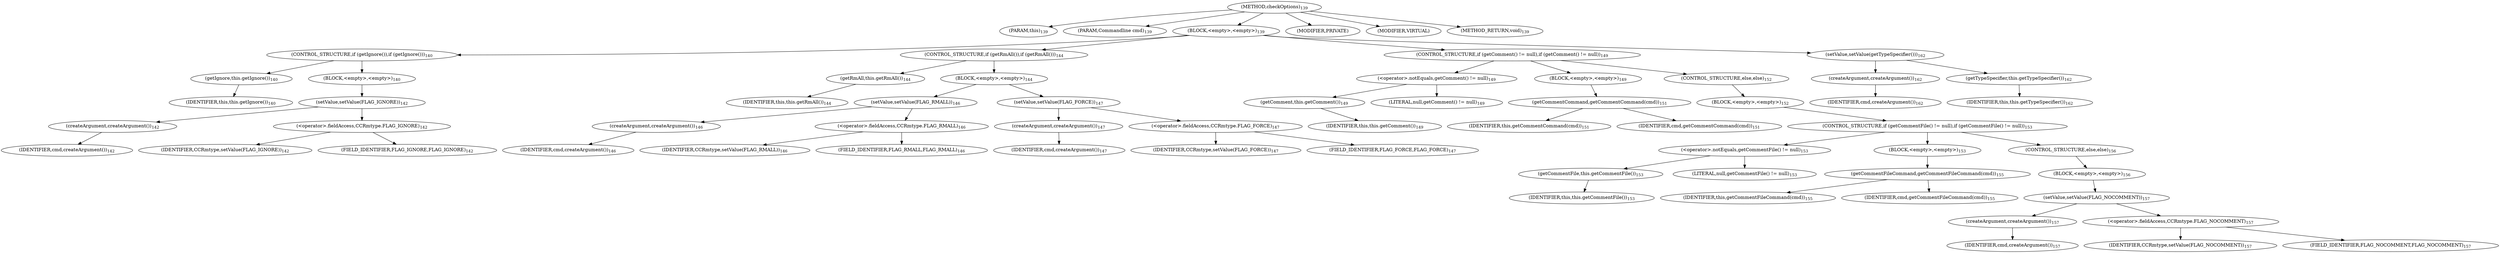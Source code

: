 digraph "checkOptions" {  
"161" [label = <(METHOD,checkOptions)<SUB>139</SUB>> ]
"17" [label = <(PARAM,this)<SUB>139</SUB>> ]
"162" [label = <(PARAM,Commandline cmd)<SUB>139</SUB>> ]
"163" [label = <(BLOCK,&lt;empty&gt;,&lt;empty&gt;)<SUB>139</SUB>> ]
"164" [label = <(CONTROL_STRUCTURE,if (getIgnore()),if (getIgnore()))<SUB>140</SUB>> ]
"165" [label = <(getIgnore,this.getIgnore())<SUB>140</SUB>> ]
"16" [label = <(IDENTIFIER,this,this.getIgnore())<SUB>140</SUB>> ]
"166" [label = <(BLOCK,&lt;empty&gt;,&lt;empty&gt;)<SUB>140</SUB>> ]
"167" [label = <(setValue,setValue(FLAG_IGNORE))<SUB>142</SUB>> ]
"168" [label = <(createArgument,createArgument())<SUB>142</SUB>> ]
"169" [label = <(IDENTIFIER,cmd,createArgument())<SUB>142</SUB>> ]
"170" [label = <(&lt;operator&gt;.fieldAccess,CCRmtype.FLAG_IGNORE)<SUB>142</SUB>> ]
"171" [label = <(IDENTIFIER,CCRmtype,setValue(FLAG_IGNORE))<SUB>142</SUB>> ]
"172" [label = <(FIELD_IDENTIFIER,FLAG_IGNORE,FLAG_IGNORE)<SUB>142</SUB>> ]
"173" [label = <(CONTROL_STRUCTURE,if (getRmAll()),if (getRmAll()))<SUB>144</SUB>> ]
"174" [label = <(getRmAll,this.getRmAll())<SUB>144</SUB>> ]
"18" [label = <(IDENTIFIER,this,this.getRmAll())<SUB>144</SUB>> ]
"175" [label = <(BLOCK,&lt;empty&gt;,&lt;empty&gt;)<SUB>144</SUB>> ]
"176" [label = <(setValue,setValue(FLAG_RMALL))<SUB>146</SUB>> ]
"177" [label = <(createArgument,createArgument())<SUB>146</SUB>> ]
"178" [label = <(IDENTIFIER,cmd,createArgument())<SUB>146</SUB>> ]
"179" [label = <(&lt;operator&gt;.fieldAccess,CCRmtype.FLAG_RMALL)<SUB>146</SUB>> ]
"180" [label = <(IDENTIFIER,CCRmtype,setValue(FLAG_RMALL))<SUB>146</SUB>> ]
"181" [label = <(FIELD_IDENTIFIER,FLAG_RMALL,FLAG_RMALL)<SUB>146</SUB>> ]
"182" [label = <(setValue,setValue(FLAG_FORCE))<SUB>147</SUB>> ]
"183" [label = <(createArgument,createArgument())<SUB>147</SUB>> ]
"184" [label = <(IDENTIFIER,cmd,createArgument())<SUB>147</SUB>> ]
"185" [label = <(&lt;operator&gt;.fieldAccess,CCRmtype.FLAG_FORCE)<SUB>147</SUB>> ]
"186" [label = <(IDENTIFIER,CCRmtype,setValue(FLAG_FORCE))<SUB>147</SUB>> ]
"187" [label = <(FIELD_IDENTIFIER,FLAG_FORCE,FLAG_FORCE)<SUB>147</SUB>> ]
"188" [label = <(CONTROL_STRUCTURE,if (getComment() != null),if (getComment() != null))<SUB>149</SUB>> ]
"189" [label = <(&lt;operator&gt;.notEquals,getComment() != null)<SUB>149</SUB>> ]
"190" [label = <(getComment,this.getComment())<SUB>149</SUB>> ]
"19" [label = <(IDENTIFIER,this,this.getComment())<SUB>149</SUB>> ]
"191" [label = <(LITERAL,null,getComment() != null)<SUB>149</SUB>> ]
"192" [label = <(BLOCK,&lt;empty&gt;,&lt;empty&gt;)<SUB>149</SUB>> ]
"193" [label = <(getCommentCommand,getCommentCommand(cmd))<SUB>151</SUB>> ]
"20" [label = <(IDENTIFIER,this,getCommentCommand(cmd))<SUB>151</SUB>> ]
"194" [label = <(IDENTIFIER,cmd,getCommentCommand(cmd))<SUB>151</SUB>> ]
"195" [label = <(CONTROL_STRUCTURE,else,else)<SUB>152</SUB>> ]
"196" [label = <(BLOCK,&lt;empty&gt;,&lt;empty&gt;)<SUB>152</SUB>> ]
"197" [label = <(CONTROL_STRUCTURE,if (getCommentFile() != null),if (getCommentFile() != null))<SUB>153</SUB>> ]
"198" [label = <(&lt;operator&gt;.notEquals,getCommentFile() != null)<SUB>153</SUB>> ]
"199" [label = <(getCommentFile,this.getCommentFile())<SUB>153</SUB>> ]
"21" [label = <(IDENTIFIER,this,this.getCommentFile())<SUB>153</SUB>> ]
"200" [label = <(LITERAL,null,getCommentFile() != null)<SUB>153</SUB>> ]
"201" [label = <(BLOCK,&lt;empty&gt;,&lt;empty&gt;)<SUB>153</SUB>> ]
"202" [label = <(getCommentFileCommand,getCommentFileCommand(cmd))<SUB>155</SUB>> ]
"22" [label = <(IDENTIFIER,this,getCommentFileCommand(cmd))<SUB>155</SUB>> ]
"203" [label = <(IDENTIFIER,cmd,getCommentFileCommand(cmd))<SUB>155</SUB>> ]
"204" [label = <(CONTROL_STRUCTURE,else,else)<SUB>156</SUB>> ]
"205" [label = <(BLOCK,&lt;empty&gt;,&lt;empty&gt;)<SUB>156</SUB>> ]
"206" [label = <(setValue,setValue(FLAG_NOCOMMENT))<SUB>157</SUB>> ]
"207" [label = <(createArgument,createArgument())<SUB>157</SUB>> ]
"208" [label = <(IDENTIFIER,cmd,createArgument())<SUB>157</SUB>> ]
"209" [label = <(&lt;operator&gt;.fieldAccess,CCRmtype.FLAG_NOCOMMENT)<SUB>157</SUB>> ]
"210" [label = <(IDENTIFIER,CCRmtype,setValue(FLAG_NOCOMMENT))<SUB>157</SUB>> ]
"211" [label = <(FIELD_IDENTIFIER,FLAG_NOCOMMENT,FLAG_NOCOMMENT)<SUB>157</SUB>> ]
"212" [label = <(setValue,setValue(getTypeSpecifier()))<SUB>162</SUB>> ]
"213" [label = <(createArgument,createArgument())<SUB>162</SUB>> ]
"214" [label = <(IDENTIFIER,cmd,createArgument())<SUB>162</SUB>> ]
"215" [label = <(getTypeSpecifier,this.getTypeSpecifier())<SUB>162</SUB>> ]
"23" [label = <(IDENTIFIER,this,this.getTypeSpecifier())<SUB>162</SUB>> ]
"216" [label = <(MODIFIER,PRIVATE)> ]
"217" [label = <(MODIFIER,VIRTUAL)> ]
"218" [label = <(METHOD_RETURN,void)<SUB>139</SUB>> ]
  "161" -> "17" 
  "161" -> "162" 
  "161" -> "163" 
  "161" -> "216" 
  "161" -> "217" 
  "161" -> "218" 
  "163" -> "164" 
  "163" -> "173" 
  "163" -> "188" 
  "163" -> "212" 
  "164" -> "165" 
  "164" -> "166" 
  "165" -> "16" 
  "166" -> "167" 
  "167" -> "168" 
  "167" -> "170" 
  "168" -> "169" 
  "170" -> "171" 
  "170" -> "172" 
  "173" -> "174" 
  "173" -> "175" 
  "174" -> "18" 
  "175" -> "176" 
  "175" -> "182" 
  "176" -> "177" 
  "176" -> "179" 
  "177" -> "178" 
  "179" -> "180" 
  "179" -> "181" 
  "182" -> "183" 
  "182" -> "185" 
  "183" -> "184" 
  "185" -> "186" 
  "185" -> "187" 
  "188" -> "189" 
  "188" -> "192" 
  "188" -> "195" 
  "189" -> "190" 
  "189" -> "191" 
  "190" -> "19" 
  "192" -> "193" 
  "193" -> "20" 
  "193" -> "194" 
  "195" -> "196" 
  "196" -> "197" 
  "197" -> "198" 
  "197" -> "201" 
  "197" -> "204" 
  "198" -> "199" 
  "198" -> "200" 
  "199" -> "21" 
  "201" -> "202" 
  "202" -> "22" 
  "202" -> "203" 
  "204" -> "205" 
  "205" -> "206" 
  "206" -> "207" 
  "206" -> "209" 
  "207" -> "208" 
  "209" -> "210" 
  "209" -> "211" 
  "212" -> "213" 
  "212" -> "215" 
  "213" -> "214" 
  "215" -> "23" 
}

